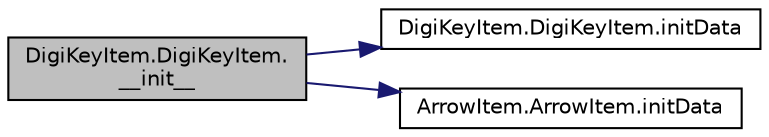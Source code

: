 digraph "DigiKeyItem.DigiKeyItem.__init__"
{
 // LATEX_PDF_SIZE
  edge [fontname="Helvetica",fontsize="10",labelfontname="Helvetica",labelfontsize="10"];
  node [fontname="Helvetica",fontsize="10",shape=record];
  rankdir="LR";
  Node1 [label="DigiKeyItem.DigiKeyItem.\l__init__",height=0.2,width=0.4,color="black", fillcolor="grey75", style="filled", fontcolor="black",tooltip=" "];
  Node1 -> Node2 [color="midnightblue",fontsize="10",style="solid",fontname="Helvetica"];
  Node2 [label="DigiKeyItem.DigiKeyItem.initData",height=0.2,width=0.4,color="black", fillcolor="white", style="filled",URL="$class_digi_key_item_1_1_digi_key_item.html#ac42dd70613269d5800fc5b0555e207d8",tooltip=" "];
  Node1 -> Node3 [color="midnightblue",fontsize="10",style="solid",fontname="Helvetica"];
  Node3 [label="ArrowItem.ArrowItem.initData",height=0.2,width=0.4,color="black", fillcolor="white", style="filled",URL="$class_arrow_item_1_1_arrow_item.html#a9e52d7733d42ddee052d528dc51495b1",tooltip=" "];
}
